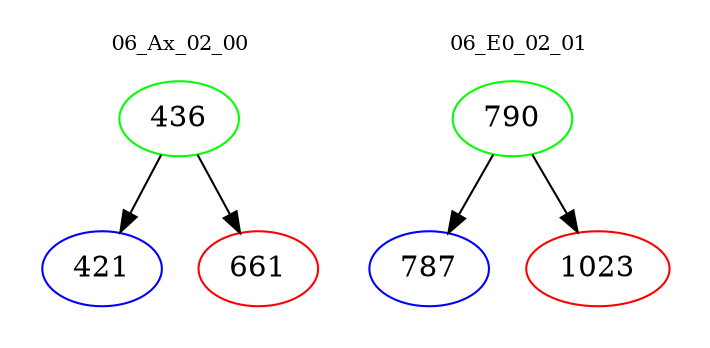 digraph{
subgraph cluster_0 {
color = white
label = "06_Ax_02_00";
fontsize=10;
T0_436 [label="436", color="green"]
T0_436 -> T0_421 [color="black"]
T0_421 [label="421", color="blue"]
T0_436 -> T0_661 [color="black"]
T0_661 [label="661", color="red"]
}
subgraph cluster_1 {
color = white
label = "06_E0_02_01";
fontsize=10;
T1_790 [label="790", color="green"]
T1_790 -> T1_787 [color="black"]
T1_787 [label="787", color="blue"]
T1_790 -> T1_1023 [color="black"]
T1_1023 [label="1023", color="red"]
}
}
